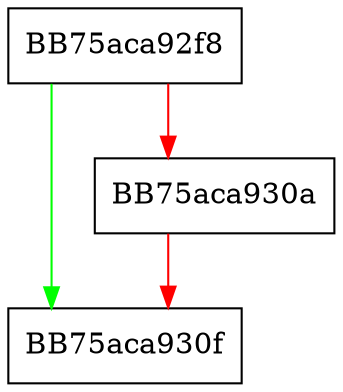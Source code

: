 digraph IsEmpty {
  node [shape="box"];
  graph [splines=ortho];
  BB75aca92f8 -> BB75aca930f [color="green"];
  BB75aca92f8 -> BB75aca930a [color="red"];
  BB75aca930a -> BB75aca930f [color="red"];
}